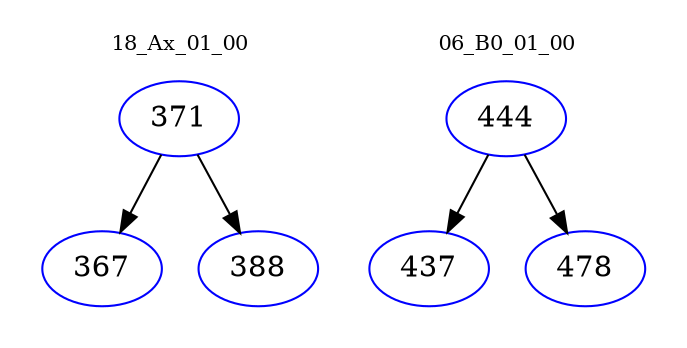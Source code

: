 digraph{
subgraph cluster_0 {
color = white
label = "18_Ax_01_00";
fontsize=10;
T0_371 [label="371", color="blue"]
T0_371 -> T0_367 [color="black"]
T0_367 [label="367", color="blue"]
T0_371 -> T0_388 [color="black"]
T0_388 [label="388", color="blue"]
}
subgraph cluster_1 {
color = white
label = "06_B0_01_00";
fontsize=10;
T1_444 [label="444", color="blue"]
T1_444 -> T1_437 [color="black"]
T1_437 [label="437", color="blue"]
T1_444 -> T1_478 [color="black"]
T1_478 [label="478", color="blue"]
}
}

